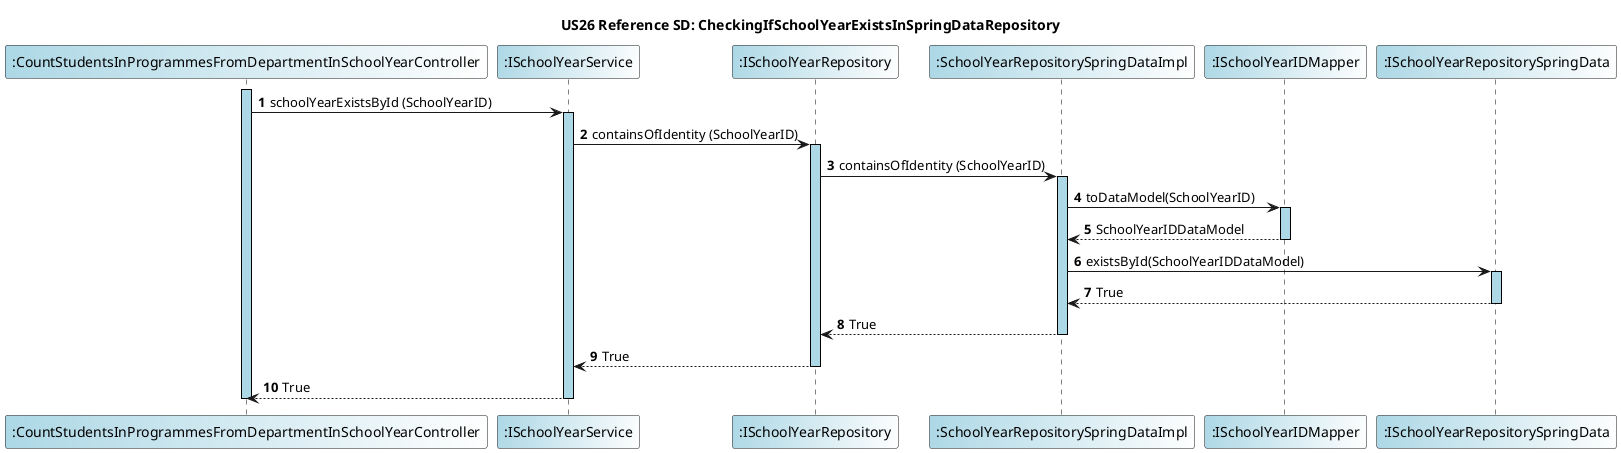 @startuml

title US26 Reference SD: CheckingIfSchoolYearExistsInSpringDataRepository
autonumber
skinparam sequence {
   LifelineBorderColor Black
   LifelineBackgroundColor LightBlue
 }

participant ":CountStudentsInProgrammesFromDepartmentInSchoolYearController" as Controller #LightBlue/White
participant ":ISchoolYearService" as ISchoolYearService #LightBlue/White
participant ":ISchoolYearRepository" as ISchoolYearRepository #LightBlue/White
participant ":SchoolYearRepositorySpringDataImpl" as SchoolYearRepositorySpringDataImpl #LightBlue/White


activate Controller
Controller -> ISchoolYearService: schoolYearExistsById (SchoolYearID)

activate ISchoolYearService
ISchoolYearService -> ISchoolYearRepository: containsOfIdentity (SchoolYearID)
activate ISchoolYearRepository
ISchoolYearRepository -> SchoolYearRepositorySpringDataImpl: containsOfIdentity (SchoolYearID)
activate SchoolYearRepositorySpringDataImpl
participant ":ISchoolYearIDMapper" as ISchoolYearIDMapper #LightBlue/White
SchoolYearRepositorySpringDataImpl -> ISchoolYearIDMapper: toDataModel(SchoolYearID)
activate ISchoolYearIDMapper
ISchoolYearIDMapper --> SchoolYearRepositorySpringDataImpl: SchoolYearIDDataModel
deactivate ISchoolYearIDMapper
participant ":ISchoolYearRepositorySpringData" as ISchoolYearRepositorySpringData #LightBlue/White

SchoolYearRepositorySpringDataImpl -> ISchoolYearRepositorySpringData: existsById(SchoolYearIDDataModel)
activate ISchoolYearRepositorySpringData
ISchoolYearRepositorySpringData --> SchoolYearRepositorySpringDataImpl: True
deactivate ISchoolYearRepositorySpringData
SchoolYearRepositorySpringDataImpl --> ISchoolYearRepository: True
deactivate SchoolYearRepositorySpringDataImpl
ISchoolYearRepository --> ISchoolYearService: True
deactivate ISchoolYearRepository
ISchoolYearService --> Controller: True
deactivate ISchoolYearService
deactivate Controller
@enduml